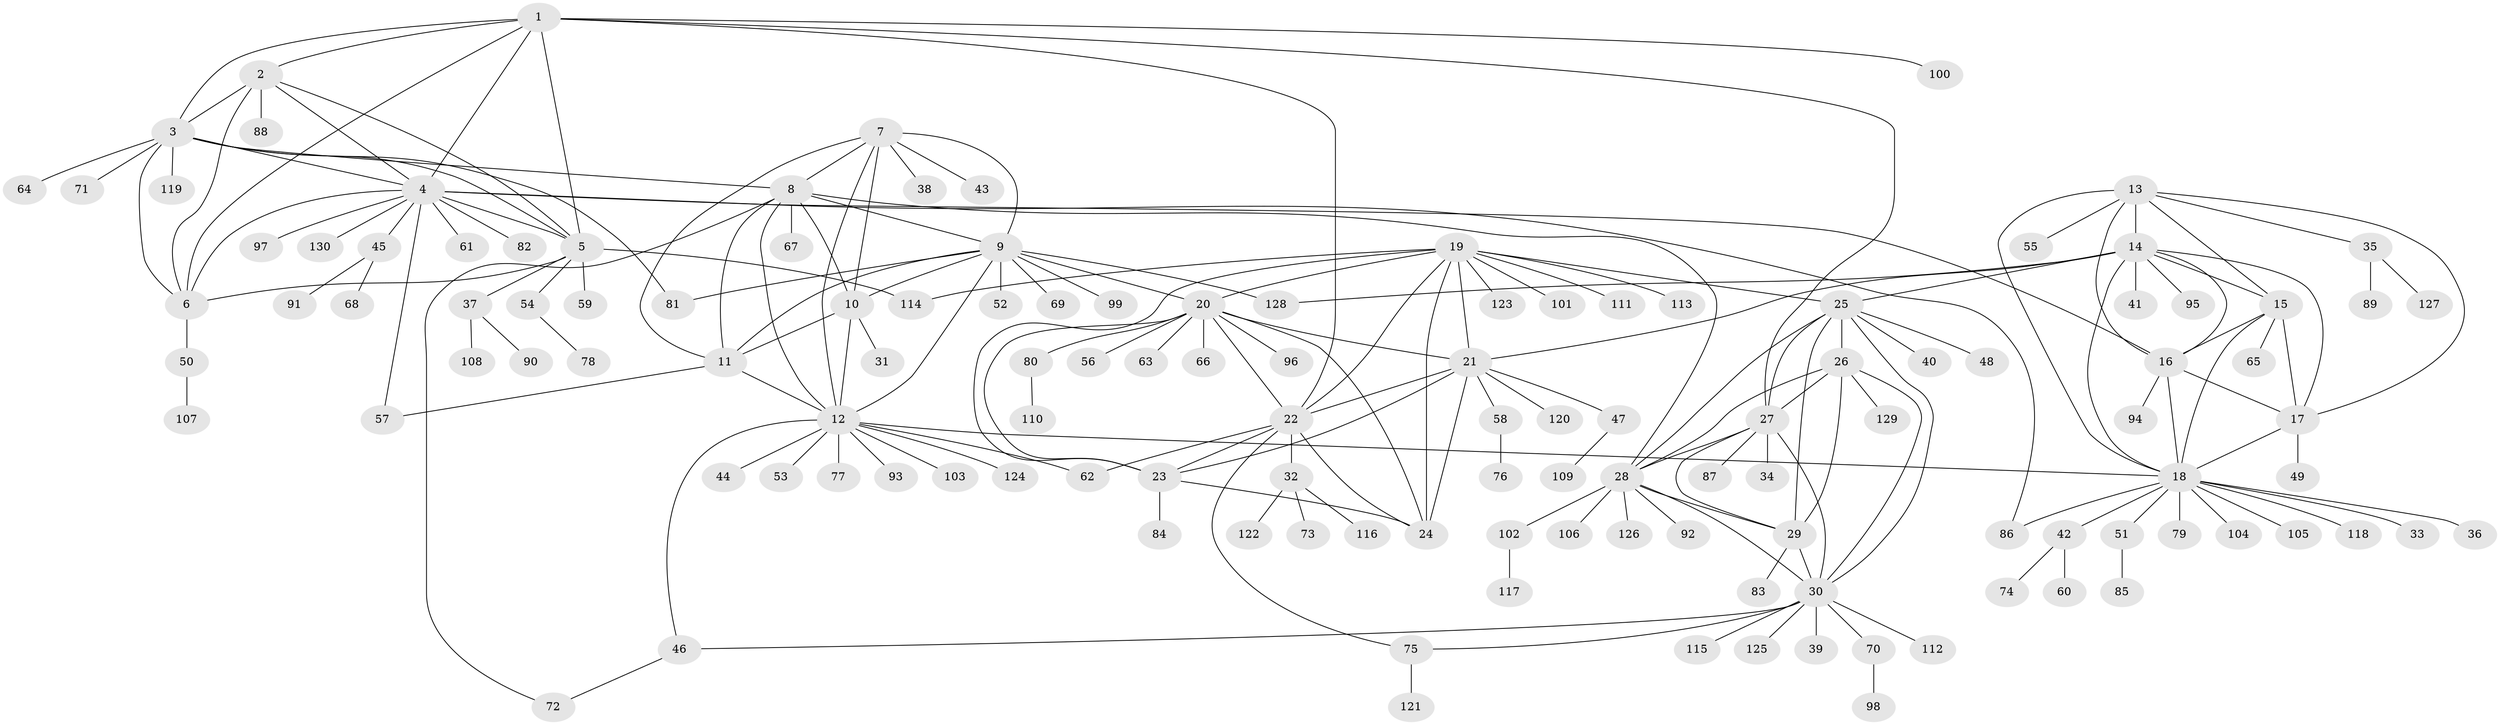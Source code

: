 // Generated by graph-tools (version 1.1) at 2025/50/03/09/25 03:50:37]
// undirected, 130 vertices, 194 edges
graph export_dot {
graph [start="1"]
  node [color=gray90,style=filled];
  1;
  2;
  3;
  4;
  5;
  6;
  7;
  8;
  9;
  10;
  11;
  12;
  13;
  14;
  15;
  16;
  17;
  18;
  19;
  20;
  21;
  22;
  23;
  24;
  25;
  26;
  27;
  28;
  29;
  30;
  31;
  32;
  33;
  34;
  35;
  36;
  37;
  38;
  39;
  40;
  41;
  42;
  43;
  44;
  45;
  46;
  47;
  48;
  49;
  50;
  51;
  52;
  53;
  54;
  55;
  56;
  57;
  58;
  59;
  60;
  61;
  62;
  63;
  64;
  65;
  66;
  67;
  68;
  69;
  70;
  71;
  72;
  73;
  74;
  75;
  76;
  77;
  78;
  79;
  80;
  81;
  82;
  83;
  84;
  85;
  86;
  87;
  88;
  89;
  90;
  91;
  92;
  93;
  94;
  95;
  96;
  97;
  98;
  99;
  100;
  101;
  102;
  103;
  104;
  105;
  106;
  107;
  108;
  109;
  110;
  111;
  112;
  113;
  114;
  115;
  116;
  117;
  118;
  119;
  120;
  121;
  122;
  123;
  124;
  125;
  126;
  127;
  128;
  129;
  130;
  1 -- 2;
  1 -- 3;
  1 -- 4;
  1 -- 5;
  1 -- 6;
  1 -- 22;
  1 -- 27;
  1 -- 100;
  2 -- 3;
  2 -- 4;
  2 -- 5;
  2 -- 6;
  2 -- 88;
  3 -- 4;
  3 -- 5;
  3 -- 6;
  3 -- 8;
  3 -- 64;
  3 -- 71;
  3 -- 81;
  3 -- 119;
  4 -- 5;
  4 -- 6;
  4 -- 16;
  4 -- 45;
  4 -- 57;
  4 -- 61;
  4 -- 82;
  4 -- 86;
  4 -- 97;
  4 -- 130;
  5 -- 6;
  5 -- 37;
  5 -- 54;
  5 -- 59;
  5 -- 114;
  6 -- 50;
  7 -- 8;
  7 -- 9;
  7 -- 10;
  7 -- 11;
  7 -- 12;
  7 -- 38;
  7 -- 43;
  8 -- 9;
  8 -- 10;
  8 -- 11;
  8 -- 12;
  8 -- 28;
  8 -- 67;
  8 -- 72;
  9 -- 10;
  9 -- 11;
  9 -- 12;
  9 -- 20;
  9 -- 52;
  9 -- 69;
  9 -- 81;
  9 -- 99;
  9 -- 128;
  10 -- 11;
  10 -- 12;
  10 -- 31;
  11 -- 12;
  11 -- 57;
  12 -- 18;
  12 -- 44;
  12 -- 46;
  12 -- 53;
  12 -- 62;
  12 -- 77;
  12 -- 93;
  12 -- 103;
  12 -- 124;
  13 -- 14;
  13 -- 15;
  13 -- 16;
  13 -- 17;
  13 -- 18;
  13 -- 35;
  13 -- 55;
  14 -- 15;
  14 -- 16;
  14 -- 17;
  14 -- 18;
  14 -- 21;
  14 -- 25;
  14 -- 41;
  14 -- 95;
  14 -- 128;
  15 -- 16;
  15 -- 17;
  15 -- 18;
  15 -- 65;
  16 -- 17;
  16 -- 18;
  16 -- 94;
  17 -- 18;
  17 -- 49;
  18 -- 33;
  18 -- 36;
  18 -- 42;
  18 -- 51;
  18 -- 79;
  18 -- 86;
  18 -- 104;
  18 -- 105;
  18 -- 118;
  19 -- 20;
  19 -- 21;
  19 -- 22;
  19 -- 23;
  19 -- 24;
  19 -- 25;
  19 -- 101;
  19 -- 111;
  19 -- 113;
  19 -- 114;
  19 -- 123;
  20 -- 21;
  20 -- 22;
  20 -- 23;
  20 -- 24;
  20 -- 56;
  20 -- 63;
  20 -- 66;
  20 -- 80;
  20 -- 96;
  21 -- 22;
  21 -- 23;
  21 -- 24;
  21 -- 47;
  21 -- 58;
  21 -- 120;
  22 -- 23;
  22 -- 24;
  22 -- 32;
  22 -- 62;
  22 -- 75;
  23 -- 24;
  23 -- 84;
  25 -- 26;
  25 -- 27;
  25 -- 28;
  25 -- 29;
  25 -- 30;
  25 -- 40;
  25 -- 48;
  26 -- 27;
  26 -- 28;
  26 -- 29;
  26 -- 30;
  26 -- 129;
  27 -- 28;
  27 -- 29;
  27 -- 30;
  27 -- 34;
  27 -- 87;
  28 -- 29;
  28 -- 30;
  28 -- 92;
  28 -- 102;
  28 -- 106;
  28 -- 126;
  29 -- 30;
  29 -- 83;
  30 -- 39;
  30 -- 46;
  30 -- 70;
  30 -- 75;
  30 -- 112;
  30 -- 115;
  30 -- 125;
  32 -- 73;
  32 -- 116;
  32 -- 122;
  35 -- 89;
  35 -- 127;
  37 -- 90;
  37 -- 108;
  42 -- 60;
  42 -- 74;
  45 -- 68;
  45 -- 91;
  46 -- 72;
  47 -- 109;
  50 -- 107;
  51 -- 85;
  54 -- 78;
  58 -- 76;
  70 -- 98;
  75 -- 121;
  80 -- 110;
  102 -- 117;
}
